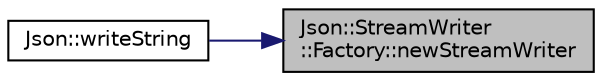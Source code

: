 digraph "Json::StreamWriter::Factory::newStreamWriter"
{
 // LATEX_PDF_SIZE
  edge [fontname="Helvetica",fontsize="10",labelfontname="Helvetica",labelfontsize="10"];
  node [fontname="Helvetica",fontsize="10",shape=record];
  rankdir="RL";
  Node1 [label="Json::StreamWriter\l::Factory::newStreamWriter",height=0.2,width=0.4,color="black", fillcolor="grey75", style="filled", fontcolor="black",tooltip="Allocate a CharReader via operator new()."];
  Node1 -> Node2 [dir="back",color="midnightblue",fontsize="10",style="solid",fontname="Helvetica"];
  Node2 [label="Json::writeString",height=0.2,width=0.4,color="black", fillcolor="white", style="filled",URL="$namespace_json.html#ad419a7638ec8df7ec96498c1e06aad17",tooltip="Write into stringstream, then return string, for convenience. A StreamWriter will be created from the..."];
}
